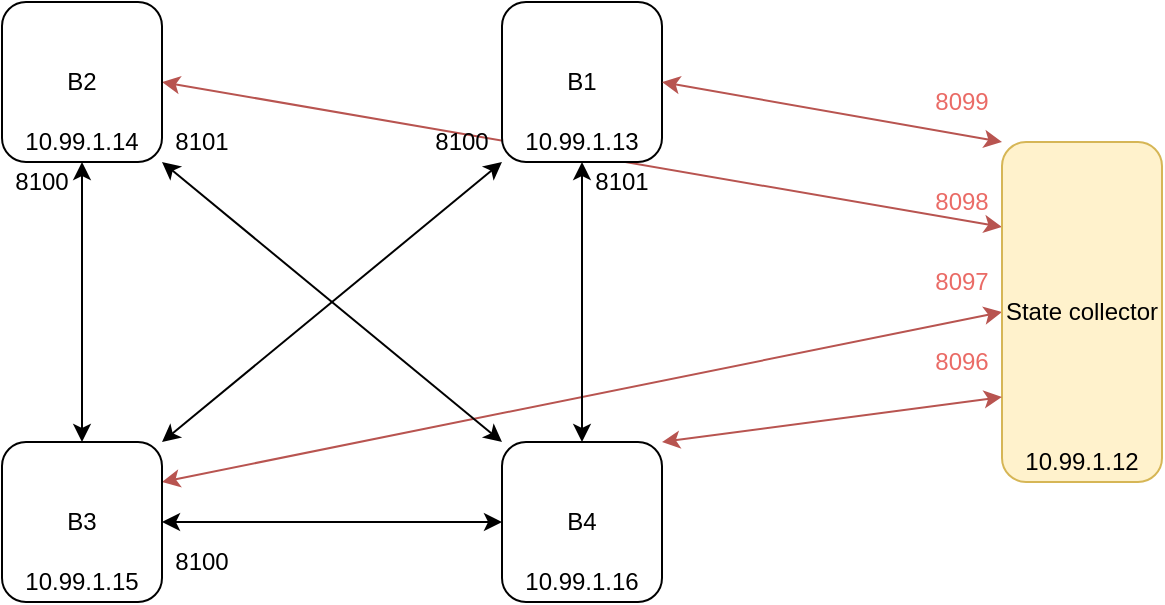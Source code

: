 <mxfile version="12.5.2" type="device"><diagram id="vDWgEbnVndUTgcc3vMNX" name="Page-1"><mxGraphModel dx="400" dy="783" grid="1" gridSize="10" guides="1" tooltips="1" connect="1" arrows="1" fold="1" page="1" pageScale="1" pageWidth="827" pageHeight="1169" math="0" shadow="0"><root><mxCell id="0"/><mxCell id="1" parent="0"/><mxCell id="k_TKVMW3aF_uiofNNbTi-4" value="" style="endArrow=classic;startArrow=classic;html=1;exitX=1;exitY=0.25;exitDx=0;exitDy=0;fillColor=#f8cecc;strokeColor=#b85450;entryX=0;entryY=0.5;entryDx=0;entryDy=0;" parent="1" source="UaawSfclCrW5EESzSD5s-17" target="k_TKVMW3aF_uiofNNbTi-1" edge="1"><mxGeometry width="50" height="50" relative="1" as="geometry"><mxPoint x="190" y="460" as="sourcePoint"/><mxPoint x="650" y="430" as="targetPoint"/></mxGeometry></mxCell><mxCell id="k_TKVMW3aF_uiofNNbTi-3" value="" style="endArrow=classic;startArrow=classic;html=1;entryX=0;entryY=0.25;entryDx=0;entryDy=0;exitX=1;exitY=0.5;exitDx=0;exitDy=0;fillColor=#f8cecc;strokeColor=#b85450;" parent="1" source="UaawSfclCrW5EESzSD5s-15" target="k_TKVMW3aF_uiofNNbTi-1" edge="1"><mxGeometry width="50" height="50" relative="1" as="geometry"><mxPoint x="490" y="190" as="sourcePoint"/><mxPoint x="660" y="250" as="targetPoint"/></mxGeometry></mxCell><mxCell id="UaawSfclCrW5EESzSD5s-15" value="B2" style="rounded=1;whiteSpace=wrap;html=1;" parent="1" vertex="1"><mxGeometry x="150" y="140" width="80" height="80" as="geometry"/></mxCell><mxCell id="UaawSfclCrW5EESzSD5s-16" value="B1" style="rounded=1;whiteSpace=wrap;html=1;" parent="1" vertex="1"><mxGeometry x="400" y="140" width="80" height="80" as="geometry"/></mxCell><mxCell id="UaawSfclCrW5EESzSD5s-17" value="B3" style="rounded=1;whiteSpace=wrap;html=1;" parent="1" vertex="1"><mxGeometry x="150" y="360" width="80" height="80" as="geometry"/></mxCell><mxCell id="UaawSfclCrW5EESzSD5s-18" value="B4" style="rounded=1;whiteSpace=wrap;html=1;" parent="1" vertex="1"><mxGeometry x="400" y="360" width="80" height="80" as="geometry"/></mxCell><mxCell id="UaawSfclCrW5EESzSD5s-19" value="" style="endArrow=classic;startArrow=classic;html=1;entryX=0.5;entryY=1;entryDx=0;entryDy=0;exitX=0.5;exitY=0;exitDx=0;exitDy=0;" parent="1" source="UaawSfclCrW5EESzSD5s-17" target="UaawSfclCrW5EESzSD5s-15" edge="1"><mxGeometry width="50" height="50" relative="1" as="geometry"><mxPoint x="150" y="430" as="sourcePoint"/><mxPoint x="200" y="380" as="targetPoint"/></mxGeometry></mxCell><mxCell id="UaawSfclCrW5EESzSD5s-20" value="" style="endArrow=classic;startArrow=classic;html=1;entryX=1;entryY=0.5;entryDx=0;entryDy=0;exitX=0;exitY=0.5;exitDx=0;exitDy=0;" parent="1" source="UaawSfclCrW5EESzSD5s-18" target="UaawSfclCrW5EESzSD5s-17" edge="1"><mxGeometry width="50" height="50" relative="1" as="geometry"><mxPoint x="200" y="510" as="sourcePoint"/><mxPoint x="250" y="460" as="targetPoint"/></mxGeometry></mxCell><mxCell id="UaawSfclCrW5EESzSD5s-21" value="" style="endArrow=classic;startArrow=classic;html=1;entryX=0;entryY=0;entryDx=0;entryDy=0;exitX=1;exitY=1;exitDx=0;exitDy=0;" parent="1" source="UaawSfclCrW5EESzSD5s-15" target="UaawSfclCrW5EESzSD5s-18" edge="1"><mxGeometry width="50" height="50" relative="1" as="geometry"><mxPoint x="200" y="430" as="sourcePoint"/><mxPoint x="250" y="380" as="targetPoint"/></mxGeometry></mxCell><mxCell id="UaawSfclCrW5EESzSD5s-22" value="" style="endArrow=classic;startArrow=classic;html=1;exitX=1;exitY=0;exitDx=0;exitDy=0;entryX=0;entryY=1;entryDx=0;entryDy=0;" parent="1" source="UaawSfclCrW5EESzSD5s-17" target="UaawSfclCrW5EESzSD5s-16" edge="1"><mxGeometry width="50" height="50" relative="1" as="geometry"><mxPoint x="550" y="280" as="sourcePoint"/><mxPoint x="600" y="230" as="targetPoint"/></mxGeometry></mxCell><mxCell id="UaawSfclCrW5EESzSD5s-23" value="" style="endArrow=classic;startArrow=classic;html=1;entryX=0.5;entryY=1;entryDx=0;entryDy=0;exitX=0.5;exitY=0;exitDx=0;exitDy=0;" parent="1" source="UaawSfclCrW5EESzSD5s-18" target="UaawSfclCrW5EESzSD5s-16" edge="1"><mxGeometry width="50" height="50" relative="1" as="geometry"><mxPoint x="227" y="430" as="sourcePoint"/><mxPoint x="277" y="380" as="targetPoint"/></mxGeometry></mxCell><mxCell id="NS3MRIbdiTjZ0F72nMm2-1" value="8101" style="text;html=1;strokeColor=none;fillColor=none;align=center;verticalAlign=middle;whiteSpace=wrap;rounded=0;" parent="1" vertex="1"><mxGeometry x="440" y="220" width="40" height="20" as="geometry"/></mxCell><mxCell id="NS3MRIbdiTjZ0F72nMm2-2" value="8100" style="text;html=1;strokeColor=none;fillColor=none;align=center;verticalAlign=middle;whiteSpace=wrap;rounded=0;" parent="1" vertex="1"><mxGeometry x="150" y="220" width="40" height="20" as="geometry"/></mxCell><mxCell id="NS3MRIbdiTjZ0F72nMm2-4" value="8100" style="text;html=1;strokeColor=none;fillColor=none;align=center;verticalAlign=middle;whiteSpace=wrap;rounded=0;" parent="1" vertex="1"><mxGeometry x="230" y="410" width="40" height="20" as="geometry"/></mxCell><mxCell id="NS3MRIbdiTjZ0F72nMm2-5" value="8101" style="text;html=1;strokeColor=none;fillColor=none;align=center;verticalAlign=middle;whiteSpace=wrap;rounded=0;" parent="1" vertex="1"><mxGeometry x="230" y="200" width="40" height="20" as="geometry"/></mxCell><mxCell id="NS3MRIbdiTjZ0F72nMm2-6" value="8100" style="text;html=1;strokeColor=none;fillColor=none;align=center;verticalAlign=middle;whiteSpace=wrap;rounded=0;" parent="1" vertex="1"><mxGeometry x="360" y="200" width="40" height="20" as="geometry"/></mxCell><mxCell id="k_TKVMW3aF_uiofNNbTi-1" value="State collector" style="rounded=1;whiteSpace=wrap;html=1;fillColor=#fff2cc;strokeColor=#d6b656;" parent="1" vertex="1"><mxGeometry x="650" y="210" width="80" height="170" as="geometry"/></mxCell><mxCell id="k_TKVMW3aF_uiofNNbTi-2" value="" style="endArrow=classic;startArrow=classic;html=1;entryX=0;entryY=0;entryDx=0;entryDy=0;exitX=1;exitY=0.5;exitDx=0;exitDy=0;fillColor=#f8cecc;strokeColor=#b85450;" parent="1" source="UaawSfclCrW5EESzSD5s-16" target="k_TKVMW3aF_uiofNNbTi-1" edge="1"><mxGeometry width="50" height="50" relative="1" as="geometry"><mxPoint x="570" y="160" as="sourcePoint"/><mxPoint x="620" y="110" as="targetPoint"/></mxGeometry></mxCell><mxCell id="k_TKVMW3aF_uiofNNbTi-5" value="" style="endArrow=classic;startArrow=classic;html=1;entryX=0;entryY=0.75;entryDx=0;entryDy=0;fillColor=#f8cecc;strokeColor=#b85450;exitX=1;exitY=0;exitDx=0;exitDy=0;" parent="1" target="k_TKVMW3aF_uiofNNbTi-1" edge="1" source="UaawSfclCrW5EESzSD5s-18"><mxGeometry width="50" height="50" relative="1" as="geometry"><mxPoint x="480" y="350" as="sourcePoint"/><mxPoint x="240" y="410" as="targetPoint"/></mxGeometry></mxCell><mxCell id="fztK_r4OMIEz_8dfKYrh-1" value="10.99.1.12" style="text;html=1;strokeColor=none;fillColor=none;align=center;verticalAlign=middle;whiteSpace=wrap;rounded=0;" vertex="1" parent="1"><mxGeometry x="670" y="360" width="40" height="20" as="geometry"/></mxCell><mxCell id="fztK_r4OMIEz_8dfKYrh-2" value="10.99.1.13" style="text;html=1;strokeColor=none;fillColor=none;align=center;verticalAlign=middle;whiteSpace=wrap;rounded=0;" vertex="1" parent="1"><mxGeometry x="420" y="200" width="40" height="20" as="geometry"/></mxCell><mxCell id="fztK_r4OMIEz_8dfKYrh-4" value="10.99.1.14" style="text;html=1;strokeColor=none;fillColor=none;align=center;verticalAlign=middle;whiteSpace=wrap;rounded=0;" vertex="1" parent="1"><mxGeometry x="170" y="200" width="40" height="20" as="geometry"/></mxCell><mxCell id="fztK_r4OMIEz_8dfKYrh-5" value="10.99.1.15" style="text;html=1;strokeColor=none;fillColor=none;align=center;verticalAlign=middle;whiteSpace=wrap;rounded=0;" vertex="1" parent="1"><mxGeometry x="170" y="420" width="40" height="20" as="geometry"/></mxCell><mxCell id="fztK_r4OMIEz_8dfKYrh-6" value="10.99.1.16" style="text;html=1;strokeColor=none;fillColor=none;align=center;verticalAlign=middle;whiteSpace=wrap;rounded=0;" vertex="1" parent="1"><mxGeometry x="420" y="420" width="40" height="20" as="geometry"/></mxCell><mxCell id="fztK_r4OMIEz_8dfKYrh-7" value="8099" style="text;html=1;align=center;verticalAlign=middle;whiteSpace=wrap;rounded=0;fontColor=#EA6B66;" vertex="1" parent="1"><mxGeometry x="610" y="180" width="40" height="20" as="geometry"/></mxCell><mxCell id="fztK_r4OMIEz_8dfKYrh-8" value="8098" style="text;html=1;align=center;verticalAlign=middle;whiteSpace=wrap;rounded=0;fontColor=#EA6B66;" vertex="1" parent="1"><mxGeometry x="610" y="230" width="40" height="20" as="geometry"/></mxCell><mxCell id="fztK_r4OMIEz_8dfKYrh-9" value="8097" style="text;html=1;align=center;verticalAlign=middle;whiteSpace=wrap;rounded=0;fontColor=#EA6B66;" vertex="1" parent="1"><mxGeometry x="610" y="270" width="40" height="20" as="geometry"/></mxCell><mxCell id="fztK_r4OMIEz_8dfKYrh-10" value="8096" style="text;html=1;align=center;verticalAlign=middle;whiteSpace=wrap;rounded=0;fontColor=#EA6B66;" vertex="1" parent="1"><mxGeometry x="610" y="310" width="40" height="20" as="geometry"/></mxCell></root></mxGraphModel></diagram></mxfile>